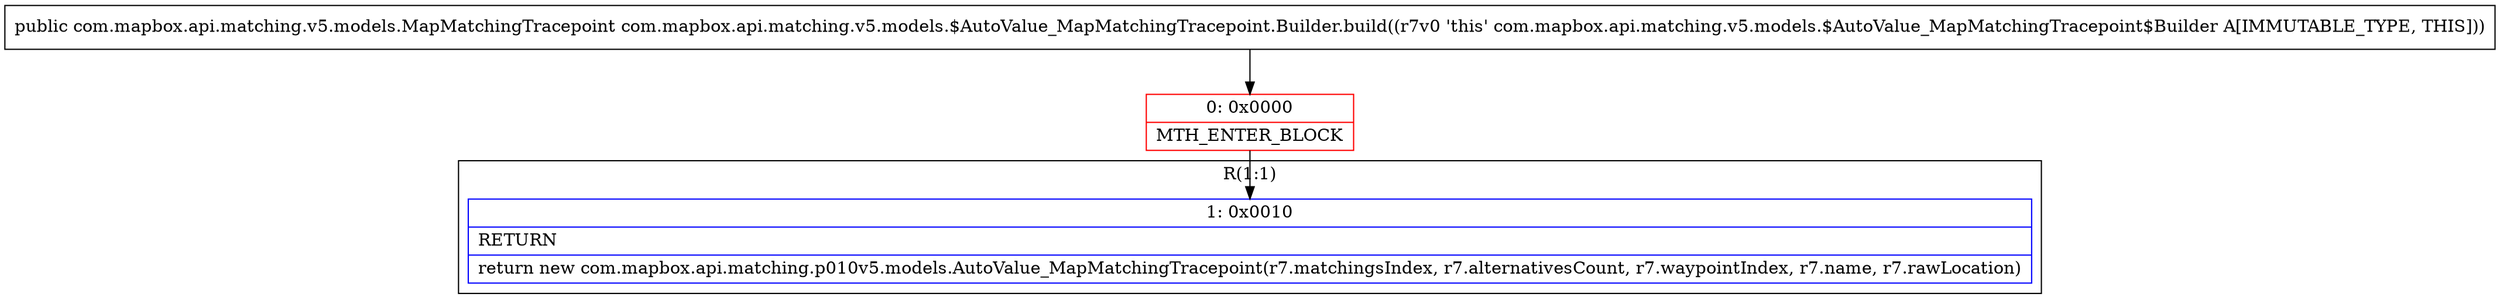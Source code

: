digraph "CFG forcom.mapbox.api.matching.v5.models.$AutoValue_MapMatchingTracepoint.Builder.build()Lcom\/mapbox\/api\/matching\/v5\/models\/MapMatchingTracepoint;" {
subgraph cluster_Region_316379 {
label = "R(1:1)";
node [shape=record,color=blue];
Node_1 [shape=record,label="{1\:\ 0x0010|RETURN\l|return new com.mapbox.api.matching.p010v5.models.AutoValue_MapMatchingTracepoint(r7.matchingsIndex, r7.alternativesCount, r7.waypointIndex, r7.name, r7.rawLocation)\l}"];
}
Node_0 [shape=record,color=red,label="{0\:\ 0x0000|MTH_ENTER_BLOCK\l}"];
MethodNode[shape=record,label="{public com.mapbox.api.matching.v5.models.MapMatchingTracepoint com.mapbox.api.matching.v5.models.$AutoValue_MapMatchingTracepoint.Builder.build((r7v0 'this' com.mapbox.api.matching.v5.models.$AutoValue_MapMatchingTracepoint$Builder A[IMMUTABLE_TYPE, THIS])) }"];
MethodNode -> Node_0;
Node_0 -> Node_1;
}

